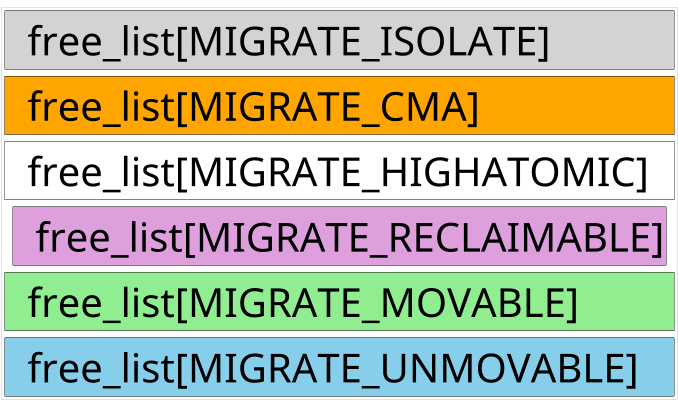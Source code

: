 @startuml
!$font_size = 200
!$border_thick = 2

left to right direction
scale 1/5
skinparam ComponentStyle rectangle
skinparam Component {
    FontSize $font_size
    BorderThickness $border_thick
    BorderColor black
}
skinparam Rectangle {
    FontSize 0
    BorderThickness 0
    BackgroundColor transparent
}

skinparam ArrowThickness 10

rectangle free_list {
    component "  free_list[MIGRATE_ISOLATE]\t\t" as flm1 #LightGrey
    component "  free_list[MIGRATE_CMA]\t\t\t" as flm2 #Orange
    component "  free_list[MIGRATE_HIGHATOMIC]\t" as flm3 #White
    component "  free_list[MIGRATE_RECLAIMABLE]" as flm4 #Plum
    component "  free_list[MIGRATE_MOVABLE]\t\t" as flm5 #LightGreen
    component "  free_list[MIGRATE_UNMOVABLE]\t" as flm6 #SkyBlue

    flm1-left[hidden]-flm2
    flm2-left[hidden]-flm3
    flm3-left[hidden]-flm4
    flm4-left[hidden]-flm5
    flm5-left[hidden]-flm6
}

@enduml